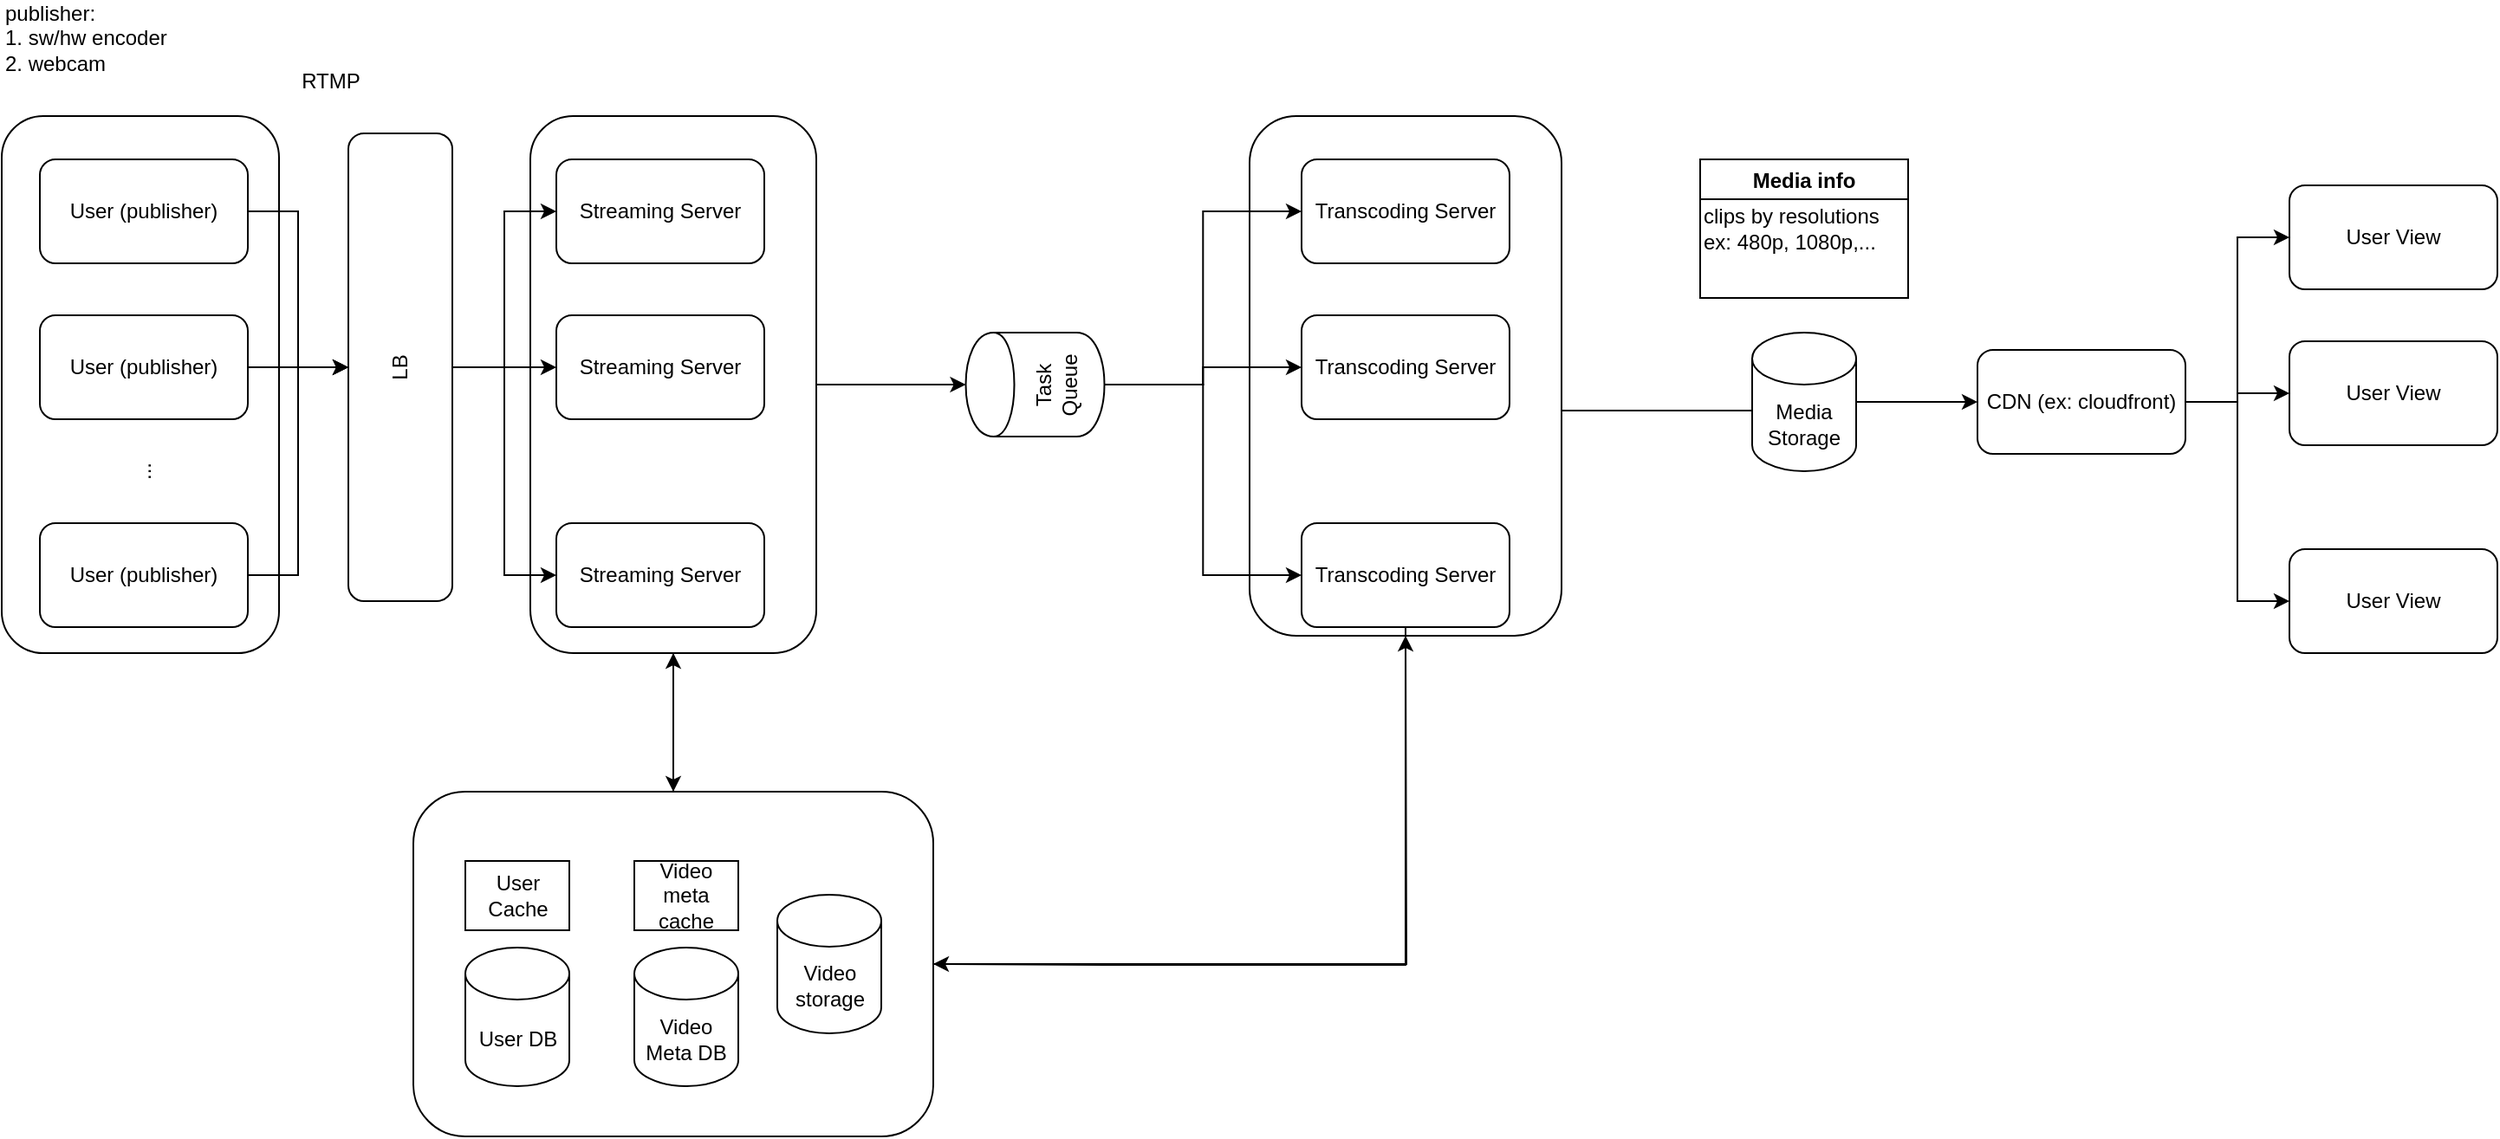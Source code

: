 <mxfile version="14.8.5" type="github"><diagram id="FJT3EdVLjgwq2iVrfuaf" name="Page-1"><mxGraphModel dx="868" dy="450" grid="1" gridSize="10" guides="1" tooltips="1" connect="1" arrows="1" fold="1" page="1" pageScale="1" pageWidth="850" pageHeight="1100" math="0" shadow="0"><root><mxCell id="0"/><mxCell id="1" parent="0"/><mxCell id="MxKaTCPz04sXQIFcnDnJ-49" value="" style="rounded=1;whiteSpace=wrap;html=1;" parent="1" vertex="1"><mxGeometry x="60" y="110" width="160" height="310" as="geometry"/></mxCell><mxCell id="MxKaTCPz04sXQIFcnDnJ-45" style="edgeStyle=orthogonalEdgeStyle;rounded=0;orthogonalLoop=1;jettySize=auto;html=1;entryX=1;entryY=0.5;entryDx=0;entryDy=0;entryPerimeter=0;" parent="1" source="MxKaTCPz04sXQIFcnDnJ-37" target="MxKaTCPz04sXQIFcnDnJ-44" edge="1"><mxGeometry relative="1" as="geometry"><Array as="points"><mxPoint x="1100" y="280"/></Array></mxGeometry></mxCell><mxCell id="MxKaTCPz04sXQIFcnDnJ-37" value="" style="rounded=1;whiteSpace=wrap;html=1;" parent="1" vertex="1"><mxGeometry x="780" y="110" width="180" height="300" as="geometry"/></mxCell><mxCell id="MxKaTCPz04sXQIFcnDnJ-27" style="edgeStyle=orthogonalEdgeStyle;rounded=0;orthogonalLoop=1;jettySize=auto;html=1;entryX=0.5;entryY=0;entryDx=0;entryDy=0;" parent="1" source="MxKaTCPz04sXQIFcnDnJ-26" target="MxKaTCPz04sXQIFcnDnJ-24" edge="1"><mxGeometry relative="1" as="geometry"/></mxCell><mxCell id="FLgo3Fq62j766ZoPxWhK-4" value="" style="edgeStyle=orthogonalEdgeStyle;rounded=0;orthogonalLoop=1;jettySize=auto;html=1;" edge="1" parent="1" source="MxKaTCPz04sXQIFcnDnJ-26" target="FLgo3Fq62j766ZoPxWhK-3"><mxGeometry relative="1" as="geometry"/></mxCell><mxCell id="MxKaTCPz04sXQIFcnDnJ-26" value="" style="rounded=1;whiteSpace=wrap;html=1;" parent="1" vertex="1"><mxGeometry x="365" y="110" width="165" height="310" as="geometry"/></mxCell><mxCell id="MxKaTCPz04sXQIFcnDnJ-28" style="edgeStyle=orthogonalEdgeStyle;rounded=0;orthogonalLoop=1;jettySize=auto;html=1;entryX=0.5;entryY=1;entryDx=0;entryDy=0;" parent="1" source="MxKaTCPz04sXQIFcnDnJ-24" target="MxKaTCPz04sXQIFcnDnJ-26" edge="1"><mxGeometry relative="1" as="geometry"/></mxCell><mxCell id="VrD2kvBC_twunkXz3cL_-8" style="edgeStyle=orthogonalEdgeStyle;rounded=0;orthogonalLoop=1;jettySize=auto;html=1;" parent="1" source="MxKaTCPz04sXQIFcnDnJ-24" edge="1"><mxGeometry relative="1" as="geometry"><mxPoint x="870" y="410" as="targetPoint"/></mxGeometry></mxCell><mxCell id="MxKaTCPz04sXQIFcnDnJ-24" value="" style="rounded=1;whiteSpace=wrap;html=1;" parent="1" vertex="1"><mxGeometry x="297.5" y="500" width="300" height="199" as="geometry"/></mxCell><mxCell id="MxKaTCPz04sXQIFcnDnJ-2" value="" style="edgeStyle=orthogonalEdgeStyle;rounded=0;orthogonalLoop=1;jettySize=auto;html=1;" parent="1" source="MxKaTCPz04sXQIFcnDnJ-3" target="MxKaTCPz04sXQIFcnDnJ-9" edge="1"><mxGeometry relative="1" as="geometry"/></mxCell><mxCell id="MxKaTCPz04sXQIFcnDnJ-3" value="User (publisher)" style="rounded=1;whiteSpace=wrap;html=1;" parent="1" vertex="1"><mxGeometry x="82" y="135" width="120" height="60" as="geometry"/></mxCell><mxCell id="MxKaTCPz04sXQIFcnDnJ-4" style="edgeStyle=orthogonalEdgeStyle;rounded=0;orthogonalLoop=1;jettySize=auto;html=1;entryX=0.5;entryY=0;entryDx=0;entryDy=0;" parent="1" source="MxKaTCPz04sXQIFcnDnJ-5" target="MxKaTCPz04sXQIFcnDnJ-9" edge="1"><mxGeometry relative="1" as="geometry"/></mxCell><mxCell id="MxKaTCPz04sXQIFcnDnJ-5" value="User (publisher)" style="rounded=1;whiteSpace=wrap;html=1;" parent="1" vertex="1"><mxGeometry x="82" y="225" width="120" height="60" as="geometry"/></mxCell><mxCell id="MxKaTCPz04sXQIFcnDnJ-6" style="edgeStyle=orthogonalEdgeStyle;rounded=0;orthogonalLoop=1;jettySize=auto;html=1;entryX=0.5;entryY=0;entryDx=0;entryDy=0;" parent="1" source="MxKaTCPz04sXQIFcnDnJ-7" target="MxKaTCPz04sXQIFcnDnJ-9" edge="1"><mxGeometry relative="1" as="geometry"/></mxCell><mxCell id="MxKaTCPz04sXQIFcnDnJ-7" value="User (publisher)" style="rounded=1;whiteSpace=wrap;html=1;" parent="1" vertex="1"><mxGeometry x="82" y="345" width="120" height="60" as="geometry"/></mxCell><mxCell id="MxKaTCPz04sXQIFcnDnJ-8" value="..." style="text;html=1;strokeColor=none;fillColor=none;align=center;verticalAlign=middle;whiteSpace=wrap;rounded=0;rotation=-90;" parent="1" vertex="1"><mxGeometry x="122" y="305" width="40" height="20" as="geometry"/></mxCell><mxCell id="MxKaTCPz04sXQIFcnDnJ-14" style="edgeStyle=orthogonalEdgeStyle;rounded=0;orthogonalLoop=1;jettySize=auto;html=1;" parent="1" source="MxKaTCPz04sXQIFcnDnJ-9" target="MxKaTCPz04sXQIFcnDnJ-11" edge="1"><mxGeometry relative="1" as="geometry"/></mxCell><mxCell id="MxKaTCPz04sXQIFcnDnJ-15" style="edgeStyle=orthogonalEdgeStyle;rounded=0;orthogonalLoop=1;jettySize=auto;html=1;" parent="1" source="MxKaTCPz04sXQIFcnDnJ-9" target="MxKaTCPz04sXQIFcnDnJ-12" edge="1"><mxGeometry relative="1" as="geometry"/></mxCell><mxCell id="MxKaTCPz04sXQIFcnDnJ-16" style="edgeStyle=orthogonalEdgeStyle;rounded=0;orthogonalLoop=1;jettySize=auto;html=1;" parent="1" source="MxKaTCPz04sXQIFcnDnJ-9" target="MxKaTCPz04sXQIFcnDnJ-13" edge="1"><mxGeometry relative="1" as="geometry"/></mxCell><mxCell id="MxKaTCPz04sXQIFcnDnJ-9" value="LB" style="rounded=1;whiteSpace=wrap;html=1;rotation=-90;" parent="1" vertex="1"><mxGeometry x="155" y="225" width="270" height="60" as="geometry"/></mxCell><mxCell id="MxKaTCPz04sXQIFcnDnJ-11" value="Streaming Server" style="rounded=1;whiteSpace=wrap;html=1;" parent="1" vertex="1"><mxGeometry x="380" y="135" width="120" height="60" as="geometry"/></mxCell><mxCell id="MxKaTCPz04sXQIFcnDnJ-12" value="Streaming Server" style="rounded=1;whiteSpace=wrap;html=1;" parent="1" vertex="1"><mxGeometry x="380" y="225" width="120" height="60" as="geometry"/></mxCell><mxCell id="MxKaTCPz04sXQIFcnDnJ-13" value="Streaming Server" style="rounded=1;whiteSpace=wrap;html=1;" parent="1" vertex="1"><mxGeometry x="380" y="345" width="120" height="60" as="geometry"/></mxCell><mxCell id="MxKaTCPz04sXQIFcnDnJ-34" style="edgeStyle=orthogonalEdgeStyle;rounded=0;orthogonalLoop=1;jettySize=auto;html=1;entryX=0;entryY=0.5;entryDx=0;entryDy=0;exitX=0.5;exitY=1;exitDx=0;exitDy=0;" parent="1" source="FLgo3Fq62j766ZoPxWhK-3" target="MxKaTCPz04sXQIFcnDnJ-31" edge="1"><mxGeometry relative="1" as="geometry"><mxPoint x="735" y="245" as="sourcePoint"/></mxGeometry></mxCell><mxCell id="MxKaTCPz04sXQIFcnDnJ-35" style="edgeStyle=orthogonalEdgeStyle;rounded=0;orthogonalLoop=1;jettySize=auto;html=1;exitX=0.5;exitY=1;exitDx=0;exitDy=0;" parent="1" source="FLgo3Fq62j766ZoPxWhK-3" target="MxKaTCPz04sXQIFcnDnJ-32" edge="1"><mxGeometry relative="1" as="geometry"><mxPoint x="735" y="245" as="sourcePoint"/></mxGeometry></mxCell><mxCell id="MxKaTCPz04sXQIFcnDnJ-36" style="edgeStyle=orthogonalEdgeStyle;rounded=0;orthogonalLoop=1;jettySize=auto;html=1;entryX=0;entryY=0.5;entryDx=0;entryDy=0;exitX=0.5;exitY=1;exitDx=0;exitDy=0;" parent="1" source="FLgo3Fq62j766ZoPxWhK-3" target="MxKaTCPz04sXQIFcnDnJ-33" edge="1"><mxGeometry relative="1" as="geometry"><mxPoint x="735" y="245" as="sourcePoint"/></mxGeometry></mxCell><mxCell id="MxKaTCPz04sXQIFcnDnJ-22" value="User DB" style="shape=cylinder3;whiteSpace=wrap;html=1;boundedLbl=1;backgroundOutline=1;size=15;" parent="1" vertex="1"><mxGeometry x="327.5" y="590" width="60" height="80" as="geometry"/></mxCell><mxCell id="MxKaTCPz04sXQIFcnDnJ-23" value="User Cache" style="rounded=0;whiteSpace=wrap;html=1;" parent="1" vertex="1"><mxGeometry x="327.5" y="540" width="60" height="40" as="geometry"/></mxCell><mxCell id="MxKaTCPz04sXQIFcnDnJ-29" value="Video meta cache" style="rounded=0;whiteSpace=wrap;html=1;" parent="1" vertex="1"><mxGeometry x="425" y="540" width="60" height="40" as="geometry"/></mxCell><mxCell id="MxKaTCPz04sXQIFcnDnJ-30" value="Video Meta DB" style="shape=cylinder3;whiteSpace=wrap;html=1;boundedLbl=1;backgroundOutline=1;size=15;" parent="1" vertex="1"><mxGeometry x="425" y="590" width="60" height="80" as="geometry"/></mxCell><mxCell id="MxKaTCPz04sXQIFcnDnJ-31" value="Transcoding Server" style="rounded=1;whiteSpace=wrap;html=1;" parent="1" vertex="1"><mxGeometry x="810" y="135" width="120" height="60" as="geometry"/></mxCell><mxCell id="MxKaTCPz04sXQIFcnDnJ-32" value="Transcoding Server" style="rounded=1;whiteSpace=wrap;html=1;" parent="1" vertex="1"><mxGeometry x="810" y="225" width="120" height="60" as="geometry"/></mxCell><mxCell id="VrD2kvBC_twunkXz3cL_-7" style="edgeStyle=orthogonalEdgeStyle;rounded=0;orthogonalLoop=1;jettySize=auto;html=1;entryX=1;entryY=0.5;entryDx=0;entryDy=0;" parent="1" source="MxKaTCPz04sXQIFcnDnJ-33" target="MxKaTCPz04sXQIFcnDnJ-24" edge="1"><mxGeometry relative="1" as="geometry"><Array as="points"><mxPoint x="870" y="600"/><mxPoint x="704" y="600"/></Array></mxGeometry></mxCell><mxCell id="MxKaTCPz04sXQIFcnDnJ-33" value="Transcoding Server" style="rounded=1;whiteSpace=wrap;html=1;" parent="1" vertex="1"><mxGeometry x="810" y="345" width="120" height="60" as="geometry"/></mxCell><mxCell id="FLgo3Fq62j766ZoPxWhK-19" style="edgeStyle=orthogonalEdgeStyle;rounded=0;orthogonalLoop=1;jettySize=auto;html=1;entryX=0;entryY=0.5;entryDx=0;entryDy=0;" edge="1" parent="1" source="MxKaTCPz04sXQIFcnDnJ-40" target="FLgo3Fq62j766ZoPxWhK-16"><mxGeometry relative="1" as="geometry"/></mxCell><mxCell id="FLgo3Fq62j766ZoPxWhK-20" style="edgeStyle=orthogonalEdgeStyle;rounded=0;orthogonalLoop=1;jettySize=auto;html=1;entryX=0;entryY=0.5;entryDx=0;entryDy=0;" edge="1" parent="1" source="MxKaTCPz04sXQIFcnDnJ-40" target="FLgo3Fq62j766ZoPxWhK-17"><mxGeometry relative="1" as="geometry"/></mxCell><mxCell id="FLgo3Fq62j766ZoPxWhK-21" style="edgeStyle=orthogonalEdgeStyle;rounded=0;orthogonalLoop=1;jettySize=auto;html=1;entryX=0;entryY=0.5;entryDx=0;entryDy=0;" edge="1" parent="1" source="MxKaTCPz04sXQIFcnDnJ-40" target="FLgo3Fq62j766ZoPxWhK-18"><mxGeometry relative="1" as="geometry"/></mxCell><mxCell id="MxKaTCPz04sXQIFcnDnJ-40" value="CDN (ex: cloudfront)" style="whiteSpace=wrap;html=1;rounded=1;" parent="1" vertex="1"><mxGeometry x="1200" y="245" width="120" height="60" as="geometry"/></mxCell><mxCell id="FLgo3Fq62j766ZoPxWhK-6" style="edgeStyle=orthogonalEdgeStyle;rounded=0;orthogonalLoop=1;jettySize=auto;html=1;" edge="1" parent="1" source="MxKaTCPz04sXQIFcnDnJ-44" target="MxKaTCPz04sXQIFcnDnJ-40"><mxGeometry relative="1" as="geometry"/></mxCell><mxCell id="MxKaTCPz04sXQIFcnDnJ-44" value="Media Storage" style="shape=cylinder3;whiteSpace=wrap;html=1;boundedLbl=1;backgroundOutline=1;size=15;" parent="1" vertex="1"><mxGeometry x="1070" y="235" width="60" height="80" as="geometry"/></mxCell><mxCell id="MxKaTCPz04sXQIFcnDnJ-47" value="Media info" style="swimlane;" parent="1" vertex="1"><mxGeometry x="1040" y="135" width="120" height="80" as="geometry"/></mxCell><mxCell id="MxKaTCPz04sXQIFcnDnJ-48" value="clips by resolutions&lt;br&gt;ex: 480p, 1080p,..." style="text;html=1;align=left;verticalAlign=middle;resizable=0;points=[];autosize=1;strokeColor=none;" parent="MxKaTCPz04sXQIFcnDnJ-47" vertex="1"><mxGeometry y="25" width="120" height="30" as="geometry"/></mxCell><mxCell id="VrD2kvBC_twunkXz3cL_-6" value="Video storage" style="shape=cylinder3;whiteSpace=wrap;html=1;boundedLbl=1;backgroundOutline=1;size=15;" parent="1" vertex="1"><mxGeometry x="507.5" y="559.5" width="60" height="80" as="geometry"/></mxCell><mxCell id="FLgo3Fq62j766ZoPxWhK-1" value="publisher:&lt;br&gt;1. sw/hw encoder&lt;br&gt;2. webcam" style="text;html=1;strokeColor=none;fillColor=none;align=left;verticalAlign=middle;whiteSpace=wrap;rounded=0;" vertex="1" parent="1"><mxGeometry x="60" y="50" width="130" height="30" as="geometry"/></mxCell><mxCell id="FLgo3Fq62j766ZoPxWhK-2" value="RTMP" style="text;html=1;strokeColor=none;fillColor=none;align=center;verticalAlign=middle;whiteSpace=wrap;rounded=0;" vertex="1" parent="1"><mxGeometry x="230" y="80" width="40" height="20" as="geometry"/></mxCell><mxCell id="FLgo3Fq62j766ZoPxWhK-3" value="Task Queue" style="shape=cylinder;whiteSpace=wrap;html=1;boundedLbl=1;backgroundOutline=1;rounded=1;rotation=-90;" vertex="1" parent="1"><mxGeometry x="626.25" y="225" width="60" height="80" as="geometry"/></mxCell><mxCell id="FLgo3Fq62j766ZoPxWhK-16" value="User View" style="rounded=1;whiteSpace=wrap;html=1;" vertex="1" parent="1"><mxGeometry x="1380" y="150" width="120" height="60" as="geometry"/></mxCell><mxCell id="FLgo3Fq62j766ZoPxWhK-17" value="User View" style="rounded=1;whiteSpace=wrap;html=1;" vertex="1" parent="1"><mxGeometry x="1380" y="240" width="120" height="60" as="geometry"/></mxCell><mxCell id="FLgo3Fq62j766ZoPxWhK-18" value="User View" style="rounded=1;whiteSpace=wrap;html=1;" vertex="1" parent="1"><mxGeometry x="1380" y="360" width="120" height="60" as="geometry"/></mxCell></root></mxGraphModel></diagram></mxfile>